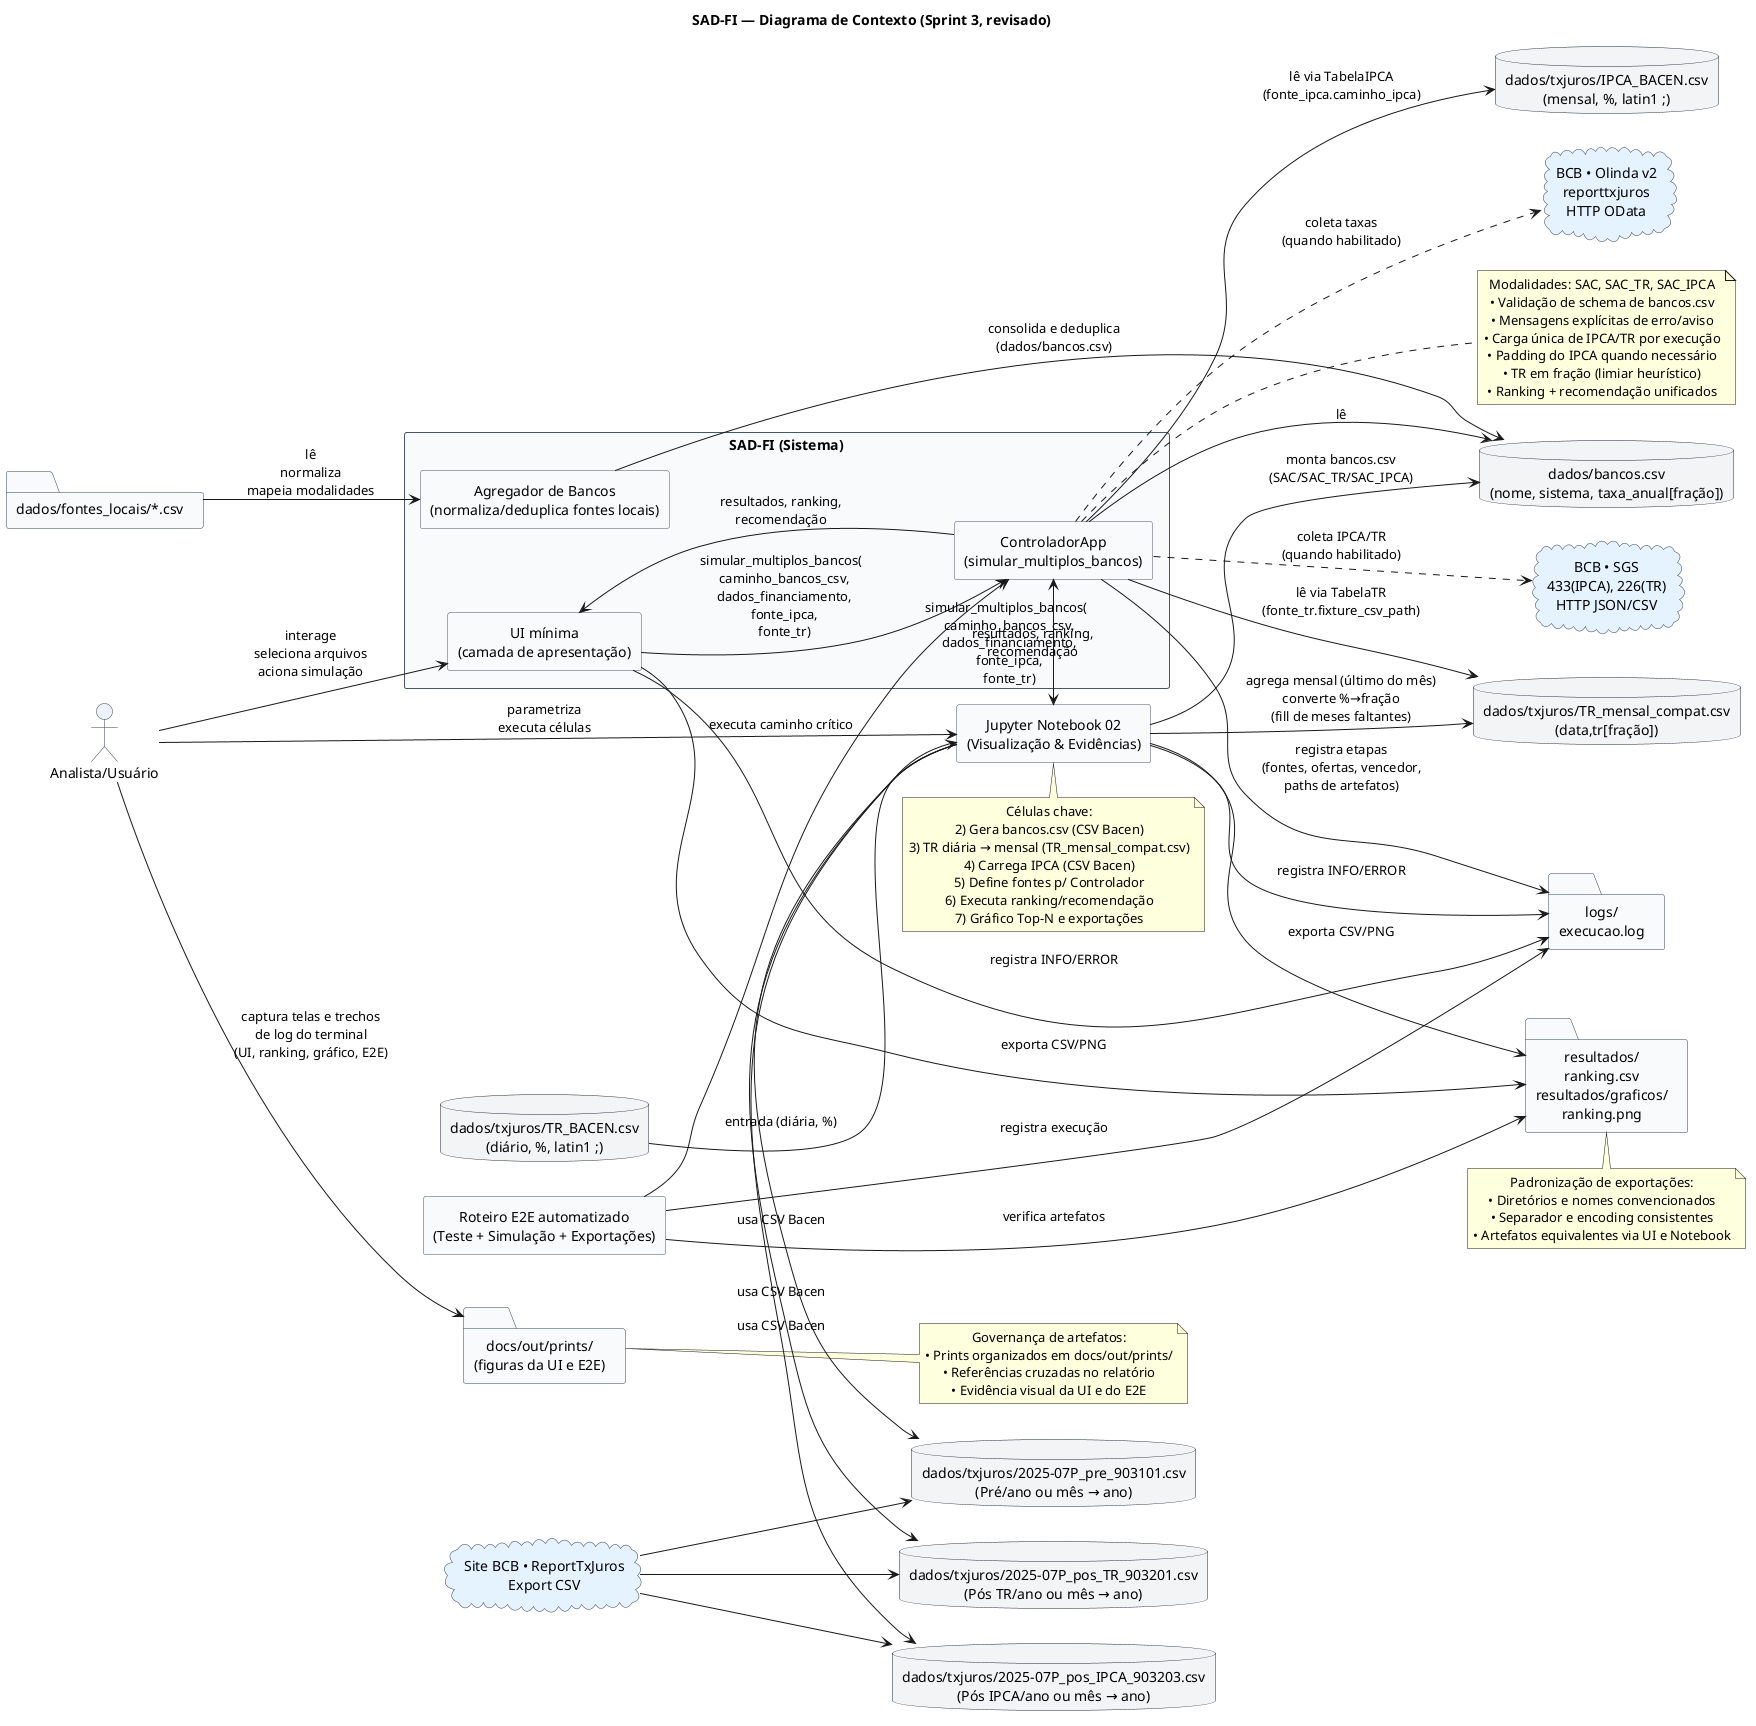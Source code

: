@startuml Contexto_SAD-FI_Sprint3
title SAD-FI — Diagrama de Contexto (Sprint 3, revisado)

skinparam shadowing false
skinparam defaultTextAlignment center

skinparam rectangle {
  BorderColor #4b5563
  BackgroundColor #f9fafb
}
skinparam actor {
  BorderColor #374151
  BackgroundColor #eef2ff
}
skinparam database {
  BorderColor #1f2937
  BackgroundColor #f3f4f6
}
skinparam cloud {
  BorderColor #374151
  BackgroundColor #e5f2ff
}
skinparam folder {
  BorderColor #374151
  BackgroundColor #f8fafc
}

left to right direction

' Atores e consumidores
actor "Analista/Usuário" as User
rectangle "Jupyter Notebook 02\n(Visualização & Evidências)" as NB
rectangle "Roteiro E2E automatizado\n(Teste + Simulação + Exportações)" as E2E

' Sistema alvo
rectangle "SAD-FI (Sistema)" as SAD {
  rectangle "UI mínima\n(camada de apresentação)" as UI
  rectangle "ControladorApp\n(simular_multiplos_bancos)" as Controller
  rectangle "Agregador de Bancos\n(normaliza/deduplica fontes locais)" as AGG
}

' Entradas/artefatos OFFLINE (preferido)
database "dados/bancos.csv\n(nome, sistema, taxa_anual[fração])" as BANCOS
database "dados/txjuros/IPCA_BACEN.csv\n(mensal, %, latin1 ;)" as IPCA_CSV
database "dados/txjuros/TR_BACEN.csv\n(diário, %, latin1 ;)" as TR_CSV
database "dados/txjuros/2025-07P_pre_903101.csv\n(Pré/ano ou mês → ano)" as PRE_CSV
database "dados/txjuros/2025-07P_pos_TR_903201.csv\n(Pós TR/ano ou mês → ano)" as TRBK_CSV
database "dados/txjuros/2025-07P_pos_IPCA_903203.csv\n(Pós IPCA/ano ou mês → ano)" as IPCABK_CSV
database "dados/txjuros/TR_mensal_compat.csv\n(data,tr[fração])" as TR_COMPAT
folder "dados/fontes_locais/*.csv" as FONTES_LOC

' Saídas
folder "resultados/\nranking.csv\nresultados/graficos/\nranking.png" as OUT
folder "docs/out/prints/\n(figuras da UI e E2E)" as PRINTS
folder "logs/\nexecucao.log" as LOGS

' Fontes ONLINE (opcionais)
cloud "BCB • SGS\n433(IPCA), 226(TR)\nHTTP JSON/CSV" as SGS
cloud "BCB • Olinda v2\nreporttxjuros\nHTTP OData" as OLINDA
cloud "Site BCB • ReportTxJuros\nExport CSV" as SITE

' Relações principais (usuário / UI / notebook / sistema)
User --> UI : interage\nseleciona arquivos\naciona simulação
User --> NB : parametriza\nexecuta células

UI --> Controller : simular_multiplos_bancos(\n  caminho_bancos_csv,\n  dados_financiamento,\n  fonte_ipca,\n  fonte_tr)
NB --> Controller : simular_multiplos_bancos(\n  caminho_bancos_csv,\n  dados_financiamento,\n  fonte_ipca,\n  fonte_tr)

' Fluxo OFFLINE preferido
Controller --> BANCOS : lê
Controller --> IPCA_CSV : lê via TabelaIPCA\n(fonte_ipca.caminho_ipca)
Controller --> TR_COMPAT : lê via TabelaTR\n(fonte_tr.fixture_csv_path)

' Geração de bancos.csv (agregador) a partir de fontes locais
FONTES_LOC --> AGG : lê\nnormaliza\nmapeia modalidades
AGG --> BANCOS : consolida e deduplica\n(dados/bancos.csv)

' Geração dos artefatos OFFLINE a partir de CSVs reais via Notebook
NB -> PRE_CSV : usa CSV Bacen
NB -> TRBK_CSV : usa CSV Bacen
NB -> IPCABK_CSV : usa CSV Bacen
NB -> BANCOS : monta bancos.csv\n(SAC/SAC_TR/SAC_IPCA)

' Derivação TR mensal compatível (a partir da série diária em %)
TR_CSV --> NB : entrada (diária, %)
NB --> TR_COMPAT : agrega mensal (último do mês)\nconverte %→fração\n(fill de meses faltantes)

' Resultado para evidências (UI e Notebook)
Controller --> UI : resultados, ranking,\nrecomendação
Controller --> NB : resultados, ranking,\nrecomendação
UI --> OUT : exporta CSV/PNG
NB --> OUT : exporta CSV/PNG

' Logs e evidências visuais
UI --> LOGS : registra INFO/ERROR
NB --> LOGS : registra INFO/ERROR
Controller --> LOGS : registra etapas\n(fontes, ofertas, vencedor,\npaths de artefatos)
User --> PRINTS : captura telas e trechos\nde log do terminal\n(UI, ranking, gráfico, E2E)

' Online (opcional, fallback)
Controller ..> SGS : coleta IPCA/TR\n(quando habilitado)
Controller ..> OLINDA : coleta taxas\n(quando habilitado)
SITE --> PRE_CSV
SITE --> TRBK_CSV
SITE --> IPCABK_CSV

' Roteiro E2E automatizado
E2E --> Controller : executa caminho crítico
E2E --> OUT : verifica artefatos
E2E --> LOGS : registra execução

' Notas de Sprint (modalidades, robustez e padronização)
note right of Controller
  Modalidades: SAC, SAC_TR, SAC_IPCA
  • Validação de schema de bancos.csv
  • Mensagens explícitas de erro/aviso
  • Carga única de IPCA/TR por execução
  • Padding do IPCA quando necessário
  • TR em fração (limiar heurístico)
  • Ranking + recomendação unificados
end note

note bottom of OUT
  Padronização de exportações:
  • Diretórios e nomes convencionados
  • Separador e encoding consistentes
  • Artefatos equivalentes via UI e Notebook
end note

note right of PRINTS
  Governança de artefatos:
  • Prints organizados em docs/out/prints/
  • Referências cruzadas no relatório
  • Evidência visual da UI e do E2E
end note

note bottom of NB
  Células chave:
  2) Gera bancos.csv (CSV Bacen)
  3) TR diária → mensal (TR_mensal_compat.csv)
  4) Carrega IPCA (CSV Bacen)
  5) Define fontes p/ Controlador
  6) Executa ranking/recomendação
  7) Gráfico Top-N e exportações
end note

@enduml
